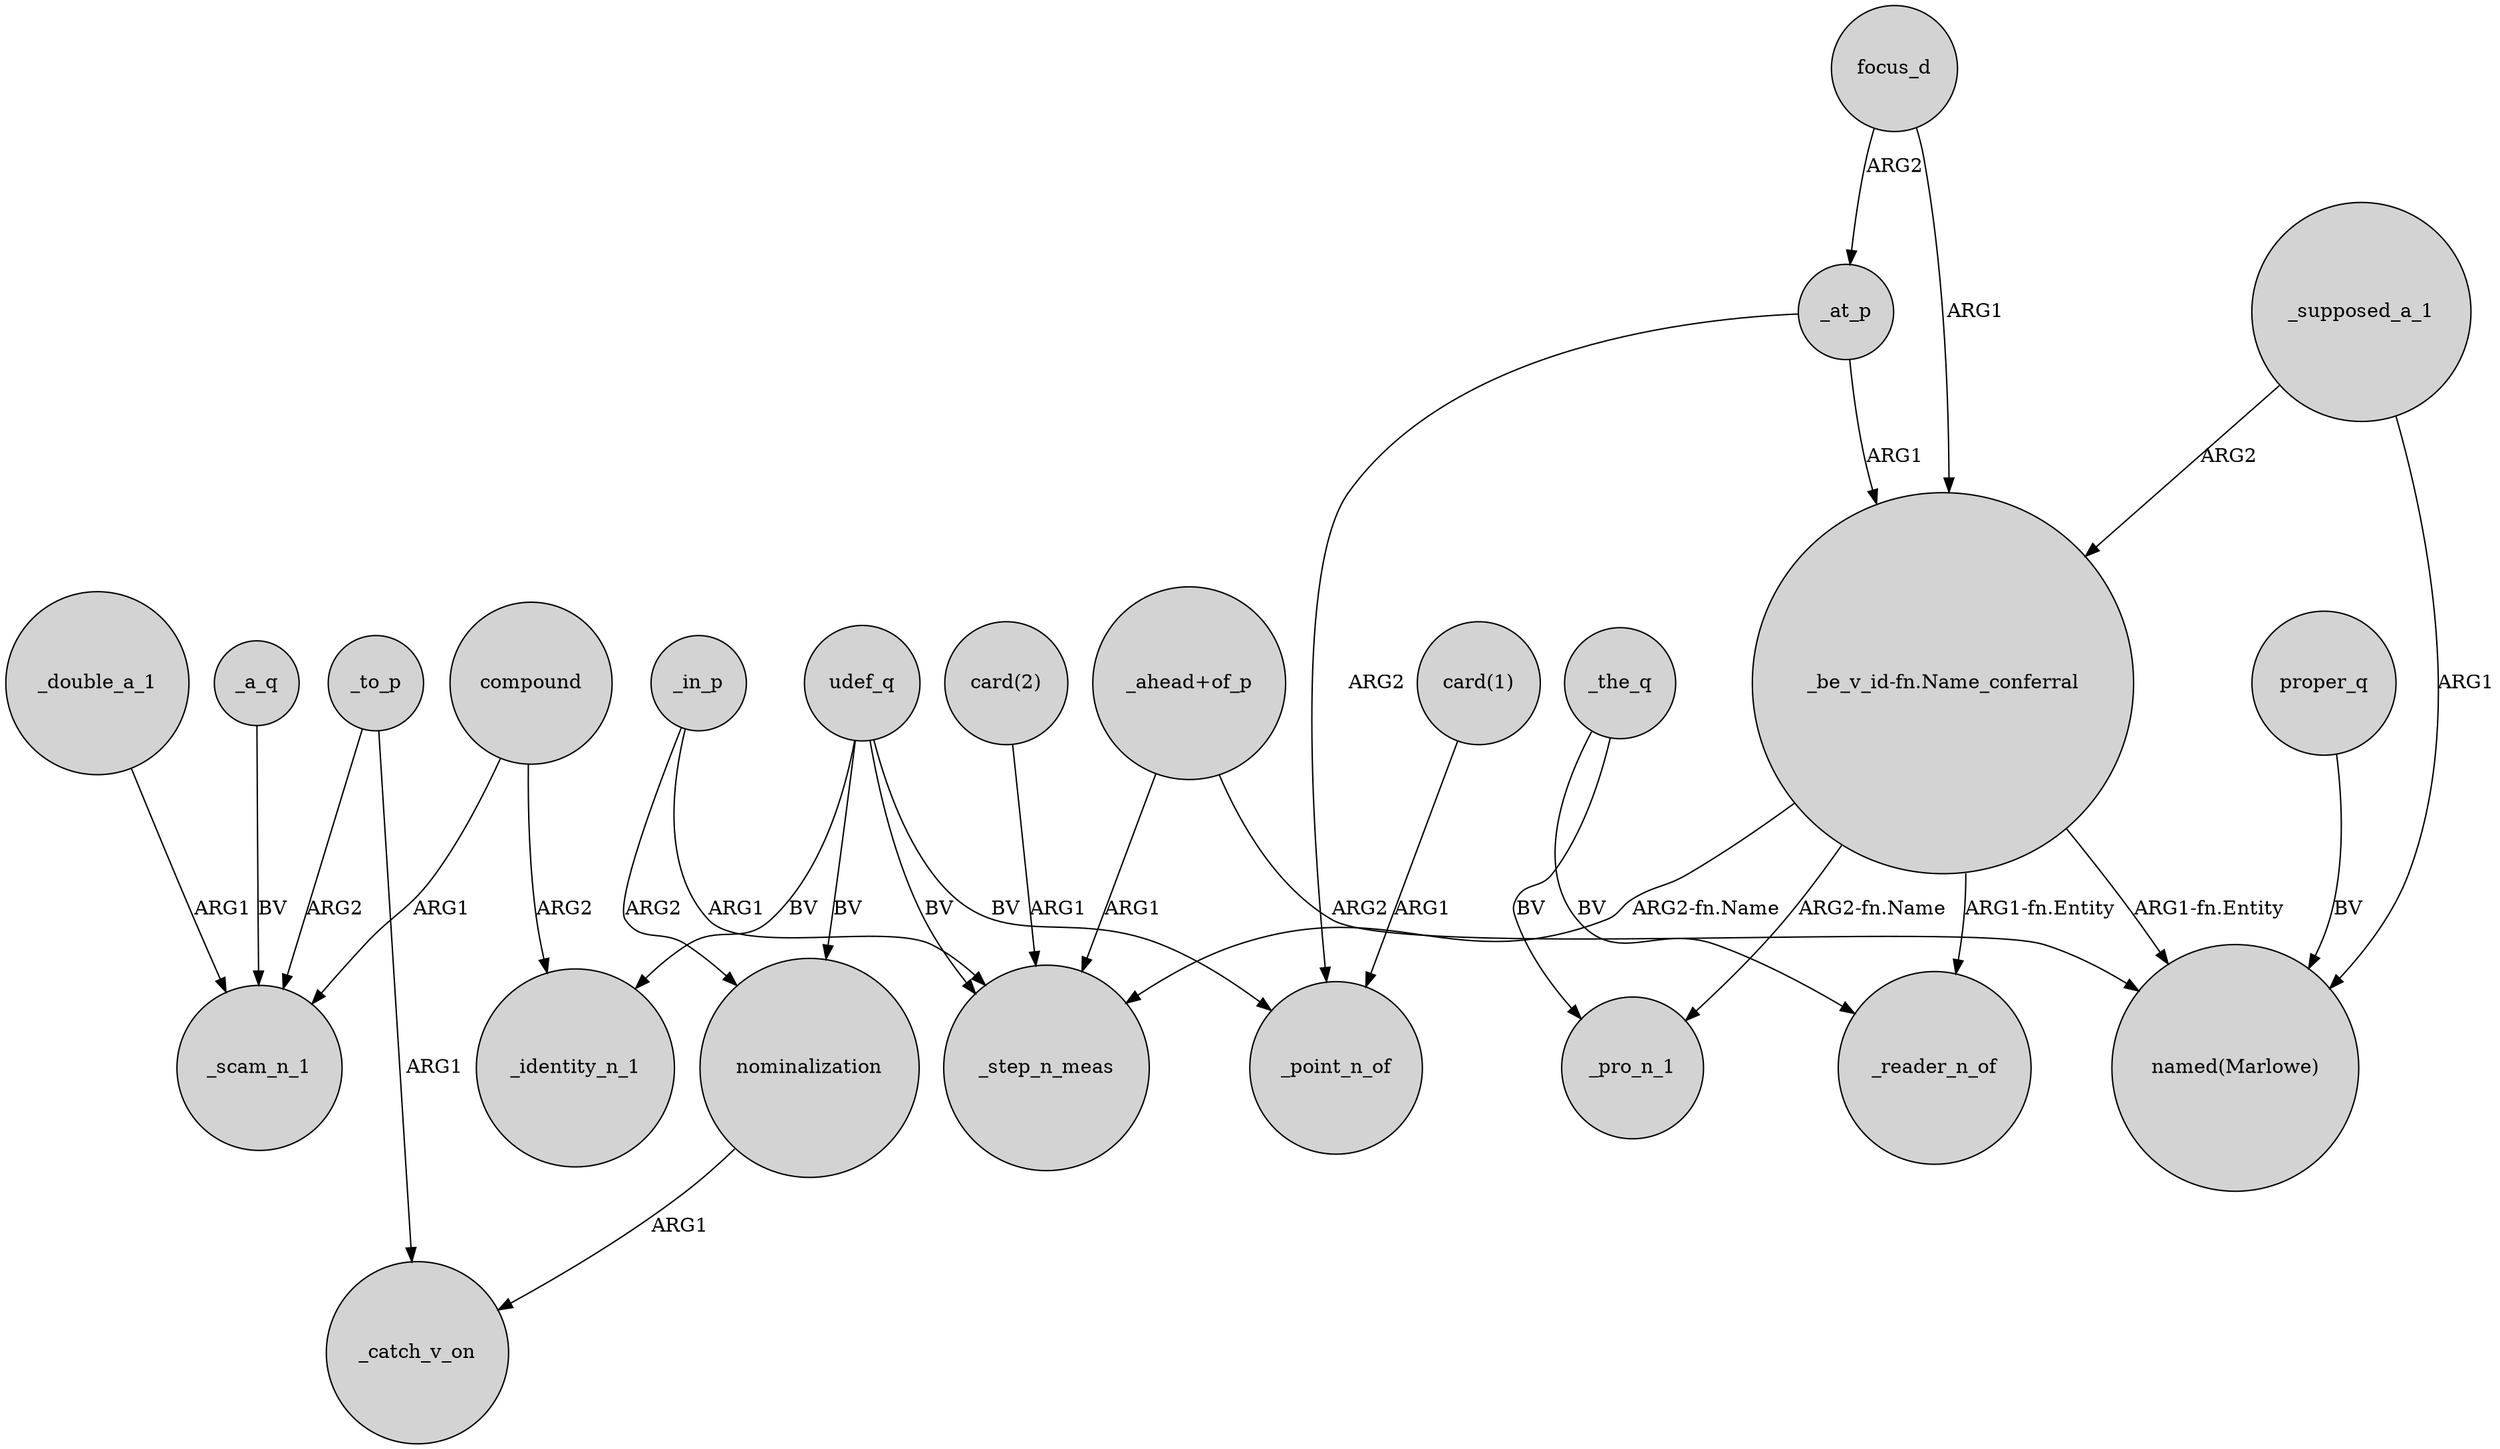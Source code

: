 digraph {
	node [shape=circle style=filled]
	_double_a_1 -> _scam_n_1 [label=ARG1]
	_in_p -> _step_n_meas [label=ARG1]
	_the_q -> _reader_n_of [label=BV]
	compound -> _scam_n_1 [label=ARG1]
	compound -> _identity_n_1 [label=ARG2]
	udef_q -> nominalization [label=BV]
	_to_p -> _scam_n_1 [label=ARG2]
	"card(1)" -> _point_n_of [label=ARG1]
	focus_d -> _at_p [label=ARG2]
	focus_d -> "_be_v_id-fn.Name_conferral" [label=ARG1]
	udef_q -> _step_n_meas [label=BV]
	"_be_v_id-fn.Name_conferral" -> _reader_n_of [label="ARG1-fn.Entity"]
	nominalization -> _catch_v_on [label=ARG1]
	"_be_v_id-fn.Name_conferral" -> _pro_n_1 [label="ARG2-fn.Name"]
	"_ahead+of_p" -> _step_n_meas [label=ARG1]
	_to_p -> _catch_v_on [label=ARG1]
	_the_q -> _pro_n_1 [label=BV]
	"_be_v_id-fn.Name_conferral" -> "named(Marlowe)" [label="ARG1-fn.Entity"]
	proper_q -> "named(Marlowe)" [label=BV]
	_a_q -> _scam_n_1 [label=BV]
	udef_q -> _identity_n_1 [label=BV]
	_supposed_a_1 -> "_be_v_id-fn.Name_conferral" [label=ARG2]
	_at_p -> "_be_v_id-fn.Name_conferral" [label=ARG1]
	_at_p -> _point_n_of [label=ARG2]
	"_ahead+of_p" -> "named(Marlowe)" [label=ARG2]
	udef_q -> _point_n_of [label=BV]
	_supposed_a_1 -> "named(Marlowe)" [label=ARG1]
	_in_p -> nominalization [label=ARG2]
	"_be_v_id-fn.Name_conferral" -> _step_n_meas [label="ARG2-fn.Name"]
	"card(2)" -> _step_n_meas [label=ARG1]
}
